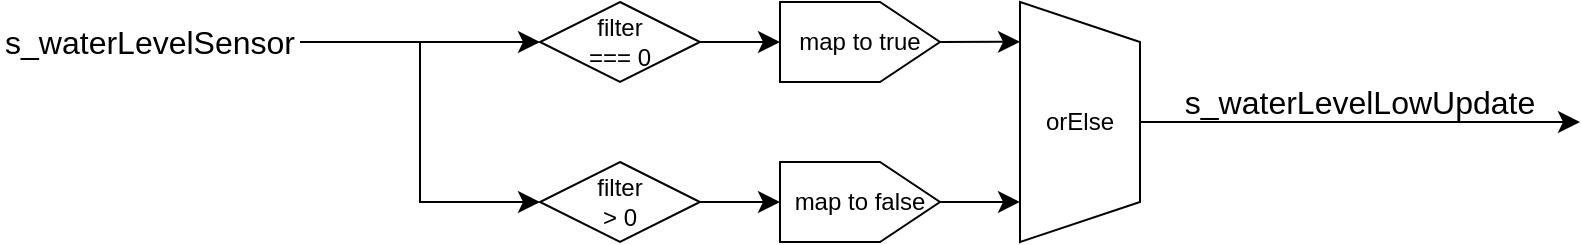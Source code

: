 <mxfile version="24.7.8">
  <diagram name="ページ1" id="0ELPXmOH-ATP9nb3TsPl">
    <mxGraphModel dx="758" dy="509" grid="1" gridSize="10" guides="1" tooltips="1" connect="1" arrows="1" fold="1" page="0" pageScale="1" pageWidth="827" pageHeight="1169" math="0" shadow="0">
      <root>
        <mxCell id="0" />
        <mxCell id="1" parent="0" />
        <mxCell id="GgOkJmAwKmERNcYT0DHV-5" style="edgeStyle=none;curved=1;rounded=0;orthogonalLoop=1;jettySize=auto;html=1;entryX=0;entryY=0.5;entryDx=0;entryDy=0;fontSize=12;startSize=8;endSize=8;exitX=1;exitY=0.5;exitDx=0;exitDy=0;" edge="1" parent="1" source="GgOkJmAwKmERNcYT0DHV-1" target="GgOkJmAwKmERNcYT0DHV-3">
          <mxGeometry relative="1" as="geometry" />
        </mxCell>
        <mxCell id="GgOkJmAwKmERNcYT0DHV-6" style="edgeStyle=none;curved=0;rounded=0;orthogonalLoop=1;jettySize=auto;html=1;entryX=0;entryY=0.5;entryDx=0;entryDy=0;fontSize=12;startSize=8;endSize=8;" edge="1" parent="1" source="GgOkJmAwKmERNcYT0DHV-1" target="GgOkJmAwKmERNcYT0DHV-4">
          <mxGeometry relative="1" as="geometry">
            <Array as="points">
              <mxPoint x="180" y="140" />
              <mxPoint x="180" y="220" />
            </Array>
          </mxGeometry>
        </mxCell>
        <mxCell id="GgOkJmAwKmERNcYT0DHV-1" value="s_waterLevelSensor" style="text;html=1;align=center;verticalAlign=middle;whiteSpace=wrap;rounded=0;fontSize=16;" vertex="1" parent="1">
          <mxGeometry x="-30" y="130" width="150" height="20" as="geometry" />
        </mxCell>
        <mxCell id="GgOkJmAwKmERNcYT0DHV-9" style="edgeStyle=none;curved=1;rounded=0;orthogonalLoop=1;jettySize=auto;html=1;entryX=0.5;entryY=0;entryDx=0;entryDy=0;fontSize=12;startSize=8;endSize=8;" edge="1" parent="1" source="GgOkJmAwKmERNcYT0DHV-3" target="GgOkJmAwKmERNcYT0DHV-7">
          <mxGeometry relative="1" as="geometry" />
        </mxCell>
        <mxCell id="GgOkJmAwKmERNcYT0DHV-3" value="filter&lt;div&gt;=== 0&lt;/div&gt;" style="rhombus;whiteSpace=wrap;html=1;" vertex="1" parent="1">
          <mxGeometry x="240" y="120" width="80" height="40" as="geometry" />
        </mxCell>
        <mxCell id="GgOkJmAwKmERNcYT0DHV-10" style="edgeStyle=none;curved=1;rounded=0;orthogonalLoop=1;jettySize=auto;html=1;entryX=0.5;entryY=0;entryDx=0;entryDy=0;fontSize=12;startSize=8;endSize=8;" edge="1" parent="1" source="GgOkJmAwKmERNcYT0DHV-4" target="GgOkJmAwKmERNcYT0DHV-8">
          <mxGeometry relative="1" as="geometry" />
        </mxCell>
        <mxCell id="GgOkJmAwKmERNcYT0DHV-4" value="filter&lt;div&gt;&amp;gt; 0&lt;/div&gt;" style="rhombus;whiteSpace=wrap;html=1;" vertex="1" parent="1">
          <mxGeometry x="240" y="200" width="80" height="40" as="geometry" />
        </mxCell>
        <mxCell id="GgOkJmAwKmERNcYT0DHV-7" value="map to true" style="shape=offPageConnector;whiteSpace=wrap;html=1;direction=north;" vertex="1" parent="1">
          <mxGeometry x="360" y="120" width="80" height="40" as="geometry" />
        </mxCell>
        <mxCell id="GgOkJmAwKmERNcYT0DHV-8" value="map to false" style="shape=offPageConnector;whiteSpace=wrap;html=1;direction=north;" vertex="1" parent="1">
          <mxGeometry x="360" y="200" width="80" height="40" as="geometry" />
        </mxCell>
        <mxCell id="GgOkJmAwKmERNcYT0DHV-15" style="edgeStyle=none;curved=1;rounded=0;orthogonalLoop=1;jettySize=auto;html=1;exitX=0.5;exitY=0;exitDx=0;exitDy=0;fontSize=12;startSize=8;endSize=8;" edge="1" parent="1" source="GgOkJmAwKmERNcYT0DHV-11">
          <mxGeometry relative="1" as="geometry">
            <mxPoint x="760" y="180" as="targetPoint" />
          </mxGeometry>
        </mxCell>
        <mxCell id="GgOkJmAwKmERNcYT0DHV-11" value="orElse" style="shape=trapezoid;perimeter=trapezoidPerimeter;whiteSpace=wrap;html=1;fixedSize=1;direction=south;" vertex="1" parent="1">
          <mxGeometry x="480" y="120" width="60" height="120" as="geometry" />
        </mxCell>
        <mxCell id="GgOkJmAwKmERNcYT0DHV-12" style="edgeStyle=none;curved=1;rounded=0;orthogonalLoop=1;jettySize=auto;html=1;exitX=0.5;exitY=1;exitDx=0;exitDy=0;entryX=0.166;entryY=1;entryDx=0;entryDy=0;entryPerimeter=0;fontSize=12;startSize=8;endSize=8;" edge="1" parent="1" source="GgOkJmAwKmERNcYT0DHV-7" target="GgOkJmAwKmERNcYT0DHV-11">
          <mxGeometry relative="1" as="geometry" />
        </mxCell>
        <mxCell id="GgOkJmAwKmERNcYT0DHV-13" style="edgeStyle=none;curved=1;rounded=0;orthogonalLoop=1;jettySize=auto;html=1;entryX=0.833;entryY=1;entryDx=0;entryDy=0;entryPerimeter=0;fontSize=12;startSize=8;endSize=8;" edge="1" parent="1" source="GgOkJmAwKmERNcYT0DHV-8" target="GgOkJmAwKmERNcYT0DHV-11">
          <mxGeometry relative="1" as="geometry" />
        </mxCell>
        <mxCell id="GgOkJmAwKmERNcYT0DHV-14" value="s_waterLevelLowUpdate" style="text;html=1;align=center;verticalAlign=middle;whiteSpace=wrap;rounded=0;fontSize=16;" vertex="1" parent="1">
          <mxGeometry x="560" y="160" width="180" height="20" as="geometry" />
        </mxCell>
      </root>
    </mxGraphModel>
  </diagram>
</mxfile>

